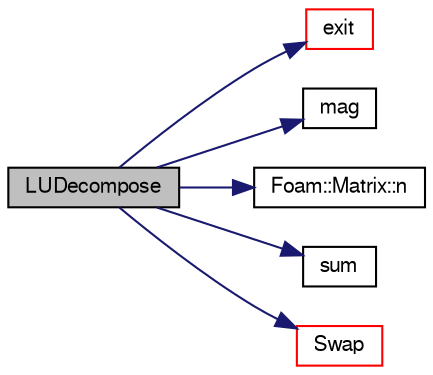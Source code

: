 digraph "LUDecompose"
{
  bgcolor="transparent";
  edge [fontname="FreeSans",fontsize="10",labelfontname="FreeSans",labelfontsize="10"];
  node [fontname="FreeSans",fontsize="10",shape=record];
  rankdir="LR";
  Node110752 [label="LUDecompose",height=0.2,width=0.4,color="black", fillcolor="grey75", style="filled", fontcolor="black"];
  Node110752 -> Node110753 [color="midnightblue",fontsize="10",style="solid",fontname="FreeSans"];
  Node110753 [label="exit",height=0.2,width=0.4,color="red",URL="$a21124.html#a06ca7250d8e89caf05243ec094843642"];
  Node110752 -> Node110800 [color="midnightblue",fontsize="10",style="solid",fontname="FreeSans"];
  Node110800 [label="mag",height=0.2,width=0.4,color="black",URL="$a21124.html#a929da2a3fdcf3dacbbe0487d3a330dae"];
  Node110752 -> Node110801 [color="midnightblue",fontsize="10",style="solid",fontname="FreeSans"];
  Node110801 [label="Foam::Matrix::n",height=0.2,width=0.4,color="black",URL="$a26774.html#a8a840ce72ef06572aff1f3e950889757",tooltip="Return the number of rows. "];
  Node110752 -> Node110802 [color="midnightblue",fontsize="10",style="solid",fontname="FreeSans"];
  Node110802 [label="sum",height=0.2,width=0.4,color="black",URL="$a21124.html#a3d8733143aad0e03b300186ab4bef137"];
  Node110752 -> Node110803 [color="midnightblue",fontsize="10",style="solid",fontname="FreeSans"];
  Node110803 [label="Swap",height=0.2,width=0.4,color="red",URL="$a21124.html#ac6e6a40a7bda559df02d5ab6cc6f7e00"];
}
